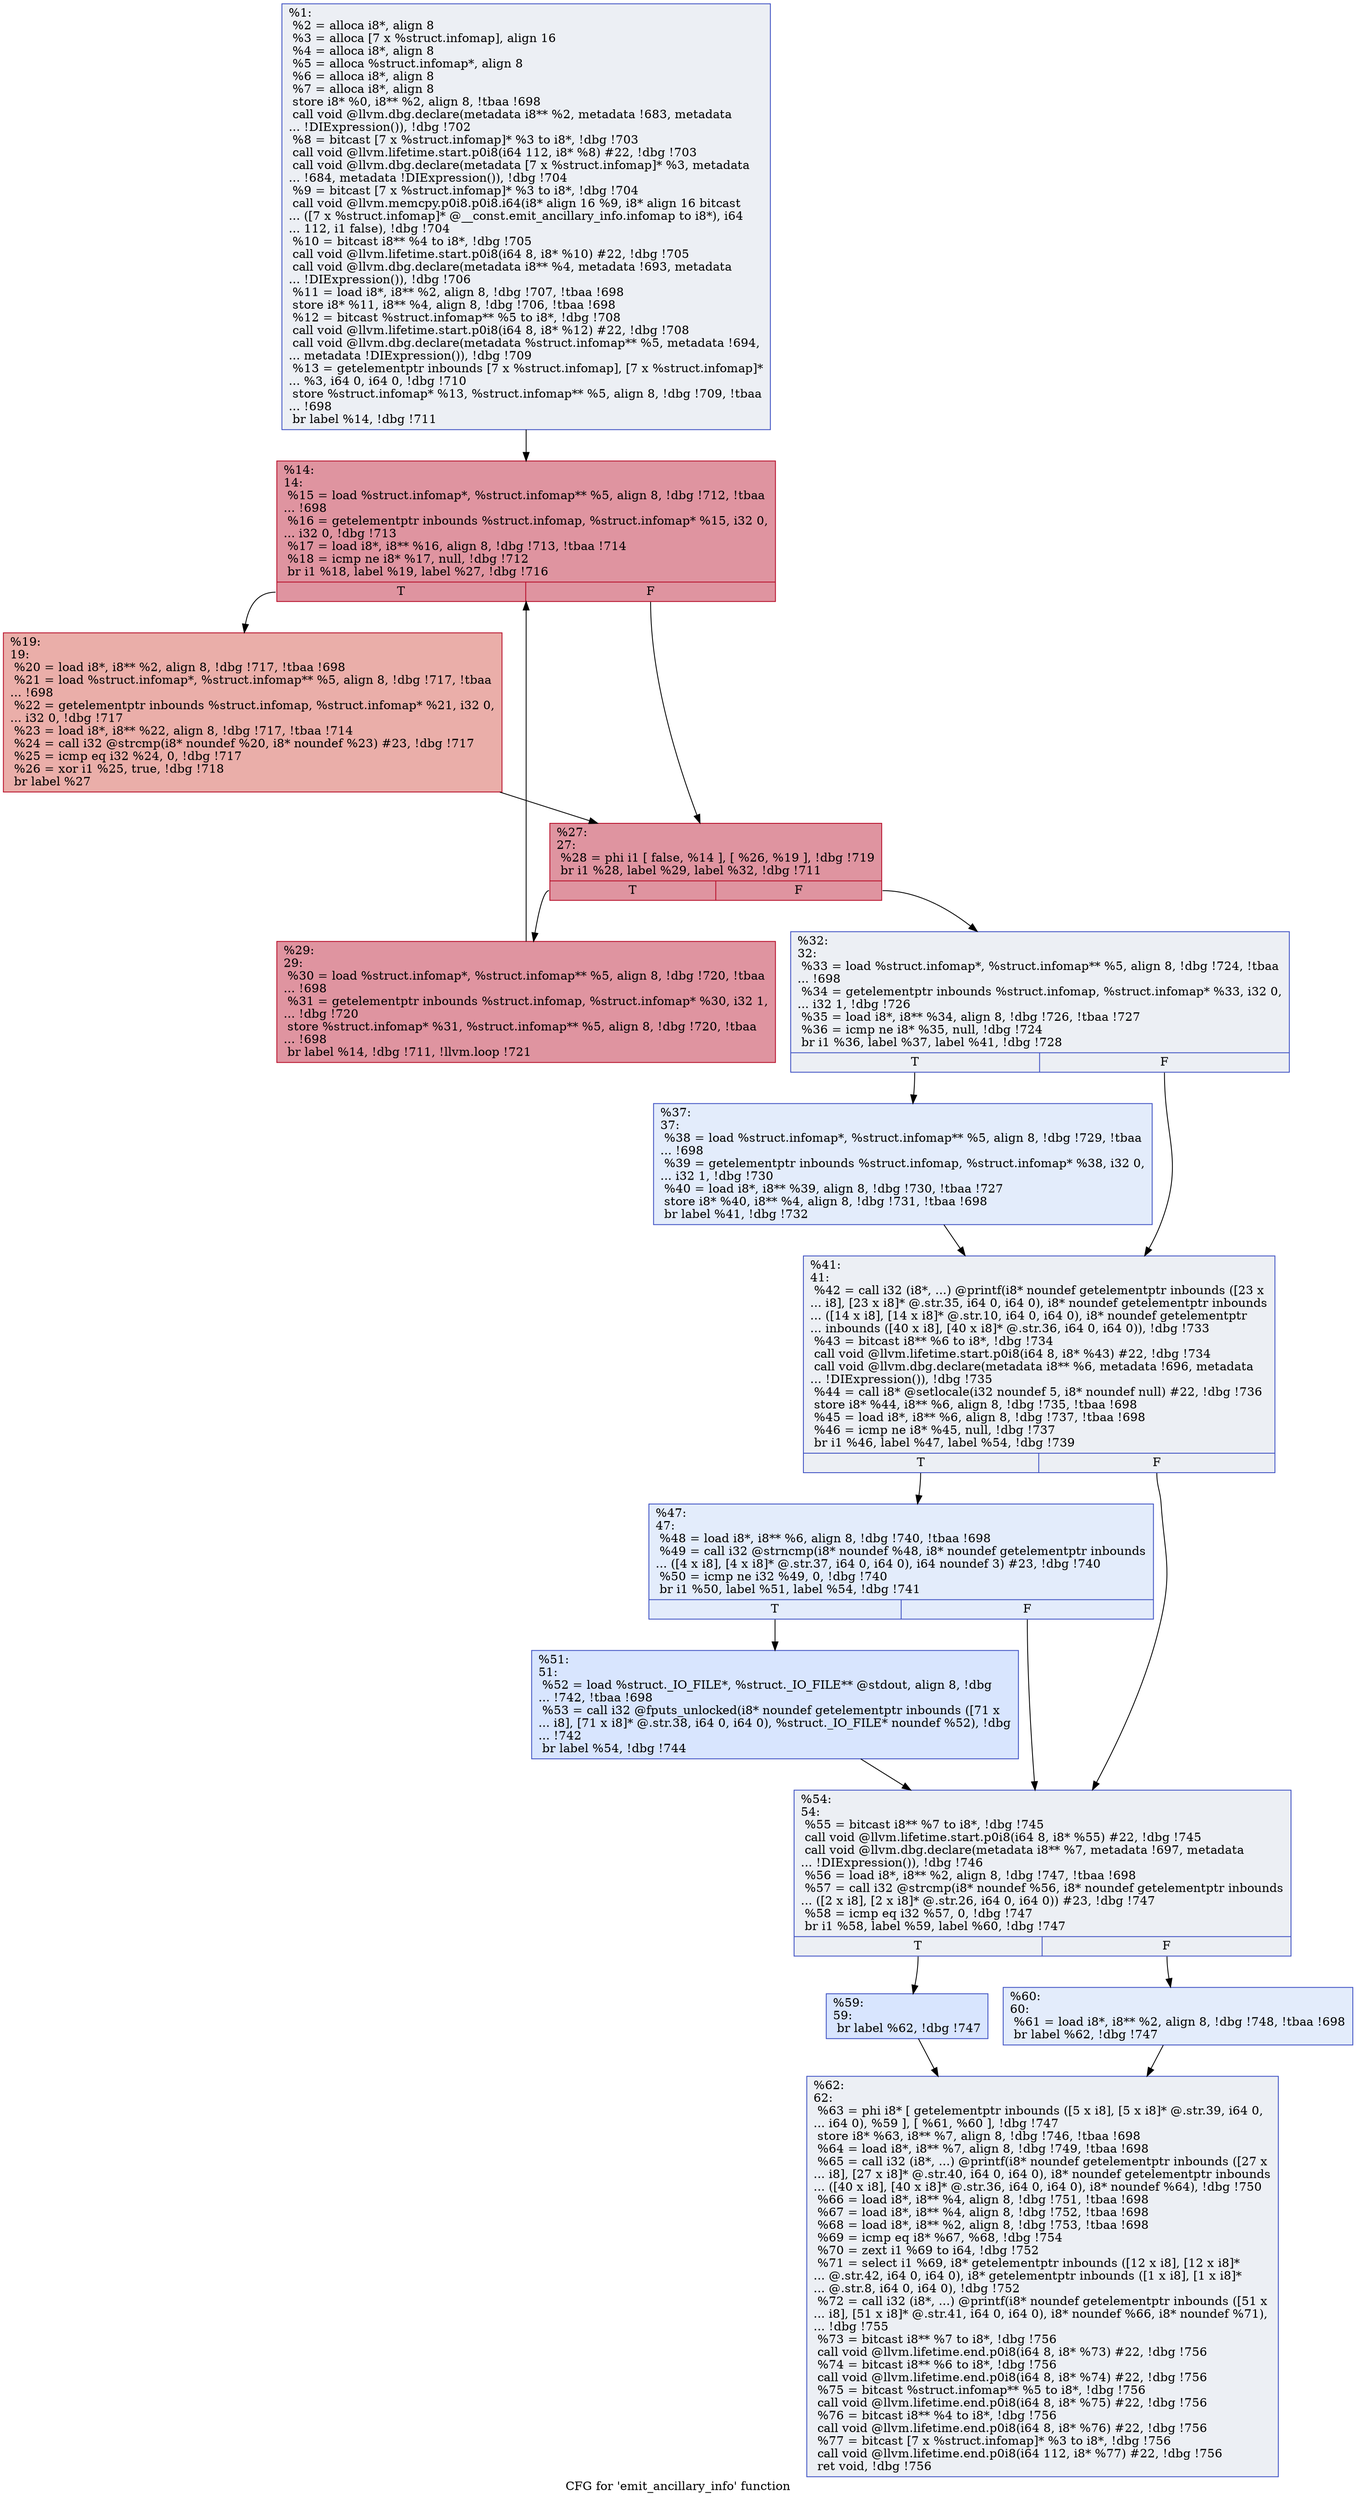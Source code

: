 digraph "CFG for 'emit_ancillary_info' function" {
	label="CFG for 'emit_ancillary_info' function";

	Node0x894550 [shape=record,color="#3d50c3ff", style=filled, fillcolor="#d4dbe670",label="{%1:\l  %2 = alloca i8*, align 8\l  %3 = alloca [7 x %struct.infomap], align 16\l  %4 = alloca i8*, align 8\l  %5 = alloca %struct.infomap*, align 8\l  %6 = alloca i8*, align 8\l  %7 = alloca i8*, align 8\l  store i8* %0, i8** %2, align 8, !tbaa !698\l  call void @llvm.dbg.declare(metadata i8** %2, metadata !683, metadata\l... !DIExpression()), !dbg !702\l  %8 = bitcast [7 x %struct.infomap]* %3 to i8*, !dbg !703\l  call void @llvm.lifetime.start.p0i8(i64 112, i8* %8) #22, !dbg !703\l  call void @llvm.dbg.declare(metadata [7 x %struct.infomap]* %3, metadata\l... !684, metadata !DIExpression()), !dbg !704\l  %9 = bitcast [7 x %struct.infomap]* %3 to i8*, !dbg !704\l  call void @llvm.memcpy.p0i8.p0i8.i64(i8* align 16 %9, i8* align 16 bitcast\l... ([7 x %struct.infomap]* @__const.emit_ancillary_info.infomap to i8*), i64\l... 112, i1 false), !dbg !704\l  %10 = bitcast i8** %4 to i8*, !dbg !705\l  call void @llvm.lifetime.start.p0i8(i64 8, i8* %10) #22, !dbg !705\l  call void @llvm.dbg.declare(metadata i8** %4, metadata !693, metadata\l... !DIExpression()), !dbg !706\l  %11 = load i8*, i8** %2, align 8, !dbg !707, !tbaa !698\l  store i8* %11, i8** %4, align 8, !dbg !706, !tbaa !698\l  %12 = bitcast %struct.infomap** %5 to i8*, !dbg !708\l  call void @llvm.lifetime.start.p0i8(i64 8, i8* %12) #22, !dbg !708\l  call void @llvm.dbg.declare(metadata %struct.infomap** %5, metadata !694,\l... metadata !DIExpression()), !dbg !709\l  %13 = getelementptr inbounds [7 x %struct.infomap], [7 x %struct.infomap]*\l... %3, i64 0, i64 0, !dbg !710\l  store %struct.infomap* %13, %struct.infomap** %5, align 8, !dbg !709, !tbaa\l... !698\l  br label %14, !dbg !711\l}"];
	Node0x894550 -> Node0x894620;
	Node0x894620 [shape=record,color="#b70d28ff", style=filled, fillcolor="#b70d2870",label="{%14:\l14:                                               \l  %15 = load %struct.infomap*, %struct.infomap** %5, align 8, !dbg !712, !tbaa\l... !698\l  %16 = getelementptr inbounds %struct.infomap, %struct.infomap* %15, i32 0,\l... i32 0, !dbg !713\l  %17 = load i8*, i8** %16, align 8, !dbg !713, !tbaa !714\l  %18 = icmp ne i8* %17, null, !dbg !712\l  br i1 %18, label %19, label %27, !dbg !716\l|{<s0>T|<s1>F}}"];
	Node0x894620:s0 -> Node0x894670;
	Node0x894620:s1 -> Node0x8946c0;
	Node0x894670 [shape=record,color="#b70d28ff", style=filled, fillcolor="#d0473d70",label="{%19:\l19:                                               \l  %20 = load i8*, i8** %2, align 8, !dbg !717, !tbaa !698\l  %21 = load %struct.infomap*, %struct.infomap** %5, align 8, !dbg !717, !tbaa\l... !698\l  %22 = getelementptr inbounds %struct.infomap, %struct.infomap* %21, i32 0,\l... i32 0, !dbg !717\l  %23 = load i8*, i8** %22, align 8, !dbg !717, !tbaa !714\l  %24 = call i32 @strcmp(i8* noundef %20, i8* noundef %23) #23, !dbg !717\l  %25 = icmp eq i32 %24, 0, !dbg !717\l  %26 = xor i1 %25, true, !dbg !718\l  br label %27\l}"];
	Node0x894670 -> Node0x8946c0;
	Node0x8946c0 [shape=record,color="#b70d28ff", style=filled, fillcolor="#b70d2870",label="{%27:\l27:                                               \l  %28 = phi i1 [ false, %14 ], [ %26, %19 ], !dbg !719\l  br i1 %28, label %29, label %32, !dbg !711\l|{<s0>T|<s1>F}}"];
	Node0x8946c0:s0 -> Node0x894710;
	Node0x8946c0:s1 -> Node0x894760;
	Node0x894710 [shape=record,color="#b70d28ff", style=filled, fillcolor="#b70d2870",label="{%29:\l29:                                               \l  %30 = load %struct.infomap*, %struct.infomap** %5, align 8, !dbg !720, !tbaa\l... !698\l  %31 = getelementptr inbounds %struct.infomap, %struct.infomap* %30, i32 1,\l... !dbg !720\l  store %struct.infomap* %31, %struct.infomap** %5, align 8, !dbg !720, !tbaa\l... !698\l  br label %14, !dbg !711, !llvm.loop !721\l}"];
	Node0x894710 -> Node0x894620;
	Node0x894760 [shape=record,color="#3d50c3ff", style=filled, fillcolor="#d4dbe670",label="{%32:\l32:                                               \l  %33 = load %struct.infomap*, %struct.infomap** %5, align 8, !dbg !724, !tbaa\l... !698\l  %34 = getelementptr inbounds %struct.infomap, %struct.infomap* %33, i32 0,\l... i32 1, !dbg !726\l  %35 = load i8*, i8** %34, align 8, !dbg !726, !tbaa !727\l  %36 = icmp ne i8* %35, null, !dbg !724\l  br i1 %36, label %37, label %41, !dbg !728\l|{<s0>T|<s1>F}}"];
	Node0x894760:s0 -> Node0x8947b0;
	Node0x894760:s1 -> Node0x894800;
	Node0x8947b0 [shape=record,color="#3d50c3ff", style=filled, fillcolor="#bfd3f670",label="{%37:\l37:                                               \l  %38 = load %struct.infomap*, %struct.infomap** %5, align 8, !dbg !729, !tbaa\l... !698\l  %39 = getelementptr inbounds %struct.infomap, %struct.infomap* %38, i32 0,\l... i32 1, !dbg !730\l  %40 = load i8*, i8** %39, align 8, !dbg !730, !tbaa !727\l  store i8* %40, i8** %4, align 8, !dbg !731, !tbaa !698\l  br label %41, !dbg !732\l}"];
	Node0x8947b0 -> Node0x894800;
	Node0x894800 [shape=record,color="#3d50c3ff", style=filled, fillcolor="#d4dbe670",label="{%41:\l41:                                               \l  %42 = call i32 (i8*, ...) @printf(i8* noundef getelementptr inbounds ([23 x\l... i8], [23 x i8]* @.str.35, i64 0, i64 0), i8* noundef getelementptr inbounds\l... ([14 x i8], [14 x i8]* @.str.10, i64 0, i64 0), i8* noundef getelementptr\l... inbounds ([40 x i8], [40 x i8]* @.str.36, i64 0, i64 0)), !dbg !733\l  %43 = bitcast i8** %6 to i8*, !dbg !734\l  call void @llvm.lifetime.start.p0i8(i64 8, i8* %43) #22, !dbg !734\l  call void @llvm.dbg.declare(metadata i8** %6, metadata !696, metadata\l... !DIExpression()), !dbg !735\l  %44 = call i8* @setlocale(i32 noundef 5, i8* noundef null) #22, !dbg !736\l  store i8* %44, i8** %6, align 8, !dbg !735, !tbaa !698\l  %45 = load i8*, i8** %6, align 8, !dbg !737, !tbaa !698\l  %46 = icmp ne i8* %45, null, !dbg !737\l  br i1 %46, label %47, label %54, !dbg !739\l|{<s0>T|<s1>F}}"];
	Node0x894800:s0 -> Node0x894850;
	Node0x894800:s1 -> Node0x8948f0;
	Node0x894850 [shape=record,color="#3d50c3ff", style=filled, fillcolor="#bfd3f670",label="{%47:\l47:                                               \l  %48 = load i8*, i8** %6, align 8, !dbg !740, !tbaa !698\l  %49 = call i32 @strncmp(i8* noundef %48, i8* noundef getelementptr inbounds\l... ([4 x i8], [4 x i8]* @.str.37, i64 0, i64 0), i64 noundef 3) #23, !dbg !740\l  %50 = icmp ne i32 %49, 0, !dbg !740\l  br i1 %50, label %51, label %54, !dbg !741\l|{<s0>T|<s1>F}}"];
	Node0x894850:s0 -> Node0x8948a0;
	Node0x894850:s1 -> Node0x8948f0;
	Node0x8948a0 [shape=record,color="#3d50c3ff", style=filled, fillcolor="#a7c5fe70",label="{%51:\l51:                                               \l  %52 = load %struct._IO_FILE*, %struct._IO_FILE** @stdout, align 8, !dbg\l... !742, !tbaa !698\l  %53 = call i32 @fputs_unlocked(i8* noundef getelementptr inbounds ([71 x\l... i8], [71 x i8]* @.str.38, i64 0, i64 0), %struct._IO_FILE* noundef %52), !dbg\l... !742\l  br label %54, !dbg !744\l}"];
	Node0x8948a0 -> Node0x8948f0;
	Node0x8948f0 [shape=record,color="#3d50c3ff", style=filled, fillcolor="#d4dbe670",label="{%54:\l54:                                               \l  %55 = bitcast i8** %7 to i8*, !dbg !745\l  call void @llvm.lifetime.start.p0i8(i64 8, i8* %55) #22, !dbg !745\l  call void @llvm.dbg.declare(metadata i8** %7, metadata !697, metadata\l... !DIExpression()), !dbg !746\l  %56 = load i8*, i8** %2, align 8, !dbg !747, !tbaa !698\l  %57 = call i32 @strcmp(i8* noundef %56, i8* noundef getelementptr inbounds\l... ([2 x i8], [2 x i8]* @.str.26, i64 0, i64 0)) #23, !dbg !747\l  %58 = icmp eq i32 %57, 0, !dbg !747\l  br i1 %58, label %59, label %60, !dbg !747\l|{<s0>T|<s1>F}}"];
	Node0x8948f0:s0 -> Node0x894940;
	Node0x8948f0:s1 -> Node0x84e510;
	Node0x894940 [shape=record,color="#3d50c3ff", style=filled, fillcolor="#a7c5fe70",label="{%59:\l59:                                               \l  br label %62, !dbg !747\l}"];
	Node0x894940 -> Node0x84e560;
	Node0x84e510 [shape=record,color="#3d50c3ff", style=filled, fillcolor="#bfd3f670",label="{%60:\l60:                                               \l  %61 = load i8*, i8** %2, align 8, !dbg !748, !tbaa !698\l  br label %62, !dbg !747\l}"];
	Node0x84e510 -> Node0x84e560;
	Node0x84e560 [shape=record,color="#3d50c3ff", style=filled, fillcolor="#d4dbe670",label="{%62:\l62:                                               \l  %63 = phi i8* [ getelementptr inbounds ([5 x i8], [5 x i8]* @.str.39, i64 0,\l... i64 0), %59 ], [ %61, %60 ], !dbg !747\l  store i8* %63, i8** %7, align 8, !dbg !746, !tbaa !698\l  %64 = load i8*, i8** %7, align 8, !dbg !749, !tbaa !698\l  %65 = call i32 (i8*, ...) @printf(i8* noundef getelementptr inbounds ([27 x\l... i8], [27 x i8]* @.str.40, i64 0, i64 0), i8* noundef getelementptr inbounds\l... ([40 x i8], [40 x i8]* @.str.36, i64 0, i64 0), i8* noundef %64), !dbg !750\l  %66 = load i8*, i8** %4, align 8, !dbg !751, !tbaa !698\l  %67 = load i8*, i8** %4, align 8, !dbg !752, !tbaa !698\l  %68 = load i8*, i8** %2, align 8, !dbg !753, !tbaa !698\l  %69 = icmp eq i8* %67, %68, !dbg !754\l  %70 = zext i1 %69 to i64, !dbg !752\l  %71 = select i1 %69, i8* getelementptr inbounds ([12 x i8], [12 x i8]*\l... @.str.42, i64 0, i64 0), i8* getelementptr inbounds ([1 x i8], [1 x i8]*\l... @.str.8, i64 0, i64 0), !dbg !752\l  %72 = call i32 (i8*, ...) @printf(i8* noundef getelementptr inbounds ([51 x\l... i8], [51 x i8]* @.str.41, i64 0, i64 0), i8* noundef %66, i8* noundef %71),\l... !dbg !755\l  %73 = bitcast i8** %7 to i8*, !dbg !756\l  call void @llvm.lifetime.end.p0i8(i64 8, i8* %73) #22, !dbg !756\l  %74 = bitcast i8** %6 to i8*, !dbg !756\l  call void @llvm.lifetime.end.p0i8(i64 8, i8* %74) #22, !dbg !756\l  %75 = bitcast %struct.infomap** %5 to i8*, !dbg !756\l  call void @llvm.lifetime.end.p0i8(i64 8, i8* %75) #22, !dbg !756\l  %76 = bitcast i8** %4 to i8*, !dbg !756\l  call void @llvm.lifetime.end.p0i8(i64 8, i8* %76) #22, !dbg !756\l  %77 = bitcast [7 x %struct.infomap]* %3 to i8*, !dbg !756\l  call void @llvm.lifetime.end.p0i8(i64 112, i8* %77) #22, !dbg !756\l  ret void, !dbg !756\l}"];
}
